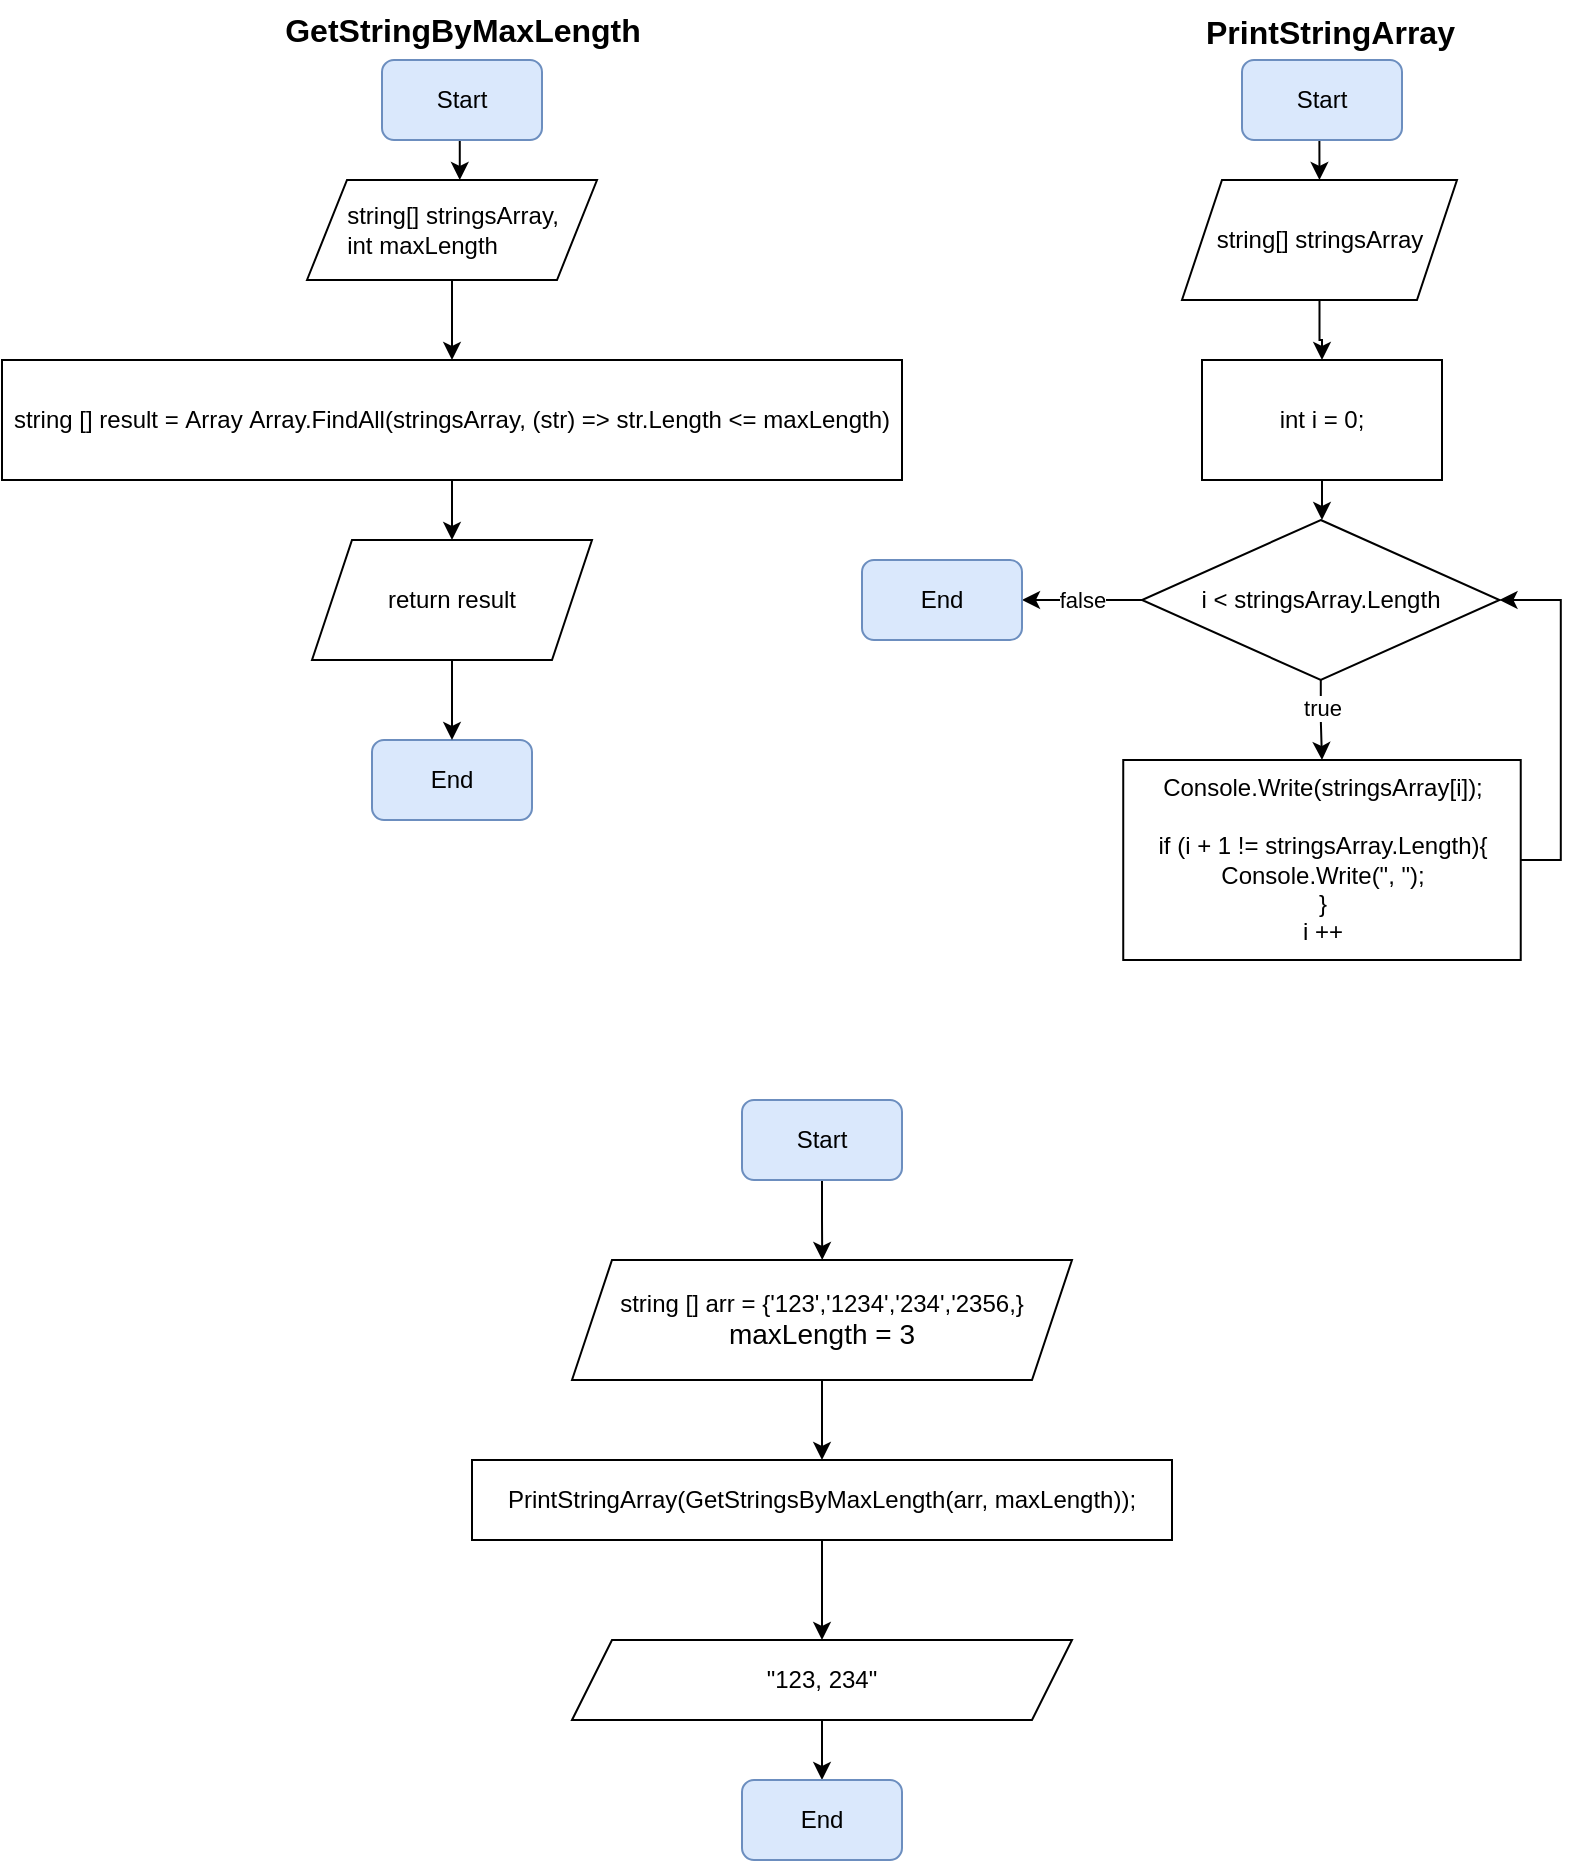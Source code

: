 <mxfile version="21.6.6" type="github">
  <diagram name="Page-1" id="o2w4KF4pfiHse8Is-Cye">
    <mxGraphModel dx="951" dy="763" grid="1" gridSize="10" guides="1" tooltips="1" connect="1" arrows="1" fold="1" page="1" pageScale="1" pageWidth="850" pageHeight="1100" math="0" shadow="0">
      <root>
        <mxCell id="0" />
        <mxCell id="1" parent="0" />
        <mxCell id="BmoPFC_U9LYgwElP9nIV-14" value="GetStringByMaxLength" style="text;html=1;align=center;verticalAlign=middle;resizable=0;points=[];autosize=1;strokeColor=none;fillColor=none;fontSize=16;fontStyle=1" vertex="1" parent="1">
          <mxGeometry x="130" y="20" width="200" height="30" as="geometry" />
        </mxCell>
        <mxCell id="BmoPFC_U9LYgwElP9nIV-20" value="PrintStringArray" style="text;whiteSpace=wrap;fontSize=16;fontStyle=1" vertex="1" parent="1">
          <mxGeometry x="600" y="20" width="120" height="40" as="geometry" />
        </mxCell>
        <mxCell id="BmoPFC_U9LYgwElP9nIV-30" style="edgeStyle=orthogonalEdgeStyle;rounded=0;orthogonalLoop=1;jettySize=auto;html=1;exitX=0.5;exitY=1;exitDx=0;exitDy=0;" edge="1" parent="1">
          <mxGeometry relative="1" as="geometry">
            <mxPoint x="228.89" y="90" as="sourcePoint" />
            <mxPoint x="228.89" y="110" as="targetPoint" />
          </mxGeometry>
        </mxCell>
        <mxCell id="BmoPFC_U9LYgwElP9nIV-31" value="Start" style="rounded=1;whiteSpace=wrap;html=1;fillColor=#dae8fc;strokeColor=#6c8ebf;" vertex="1" parent="1">
          <mxGeometry x="190" y="50" width="80" height="40" as="geometry" />
        </mxCell>
        <mxCell id="BmoPFC_U9LYgwElP9nIV-32" value="End" style="rounded=1;whiteSpace=wrap;html=1;fillColor=#dae8fc;strokeColor=#6c8ebf;" vertex="1" parent="1">
          <mxGeometry x="185" y="390" width="80" height="40" as="geometry" />
        </mxCell>
        <mxCell id="BmoPFC_U9LYgwElP9nIV-35" value="" style="edgeStyle=orthogonalEdgeStyle;rounded=0;orthogonalLoop=1;jettySize=auto;html=1;" edge="1" parent="1" source="BmoPFC_U9LYgwElP9nIV-33" target="BmoPFC_U9LYgwElP9nIV-34">
          <mxGeometry relative="1" as="geometry" />
        </mxCell>
        <mxCell id="BmoPFC_U9LYgwElP9nIV-33" value="&lt;div style=&quot;border-color: var(--border-color); text-align: justify;&quot;&gt;string[] stringsArray,&lt;/div&gt;&lt;div style=&quot;border-color: var(--border-color); text-align: justify;&quot;&gt;&lt;span style=&quot;border-color: var(--border-color); background-color: initial;&quot;&gt;int maxLength&lt;/span&gt;&lt;/div&gt;" style="shape=parallelogram;perimeter=parallelogramPerimeter;whiteSpace=wrap;html=1;fixedSize=1;" vertex="1" parent="1">
          <mxGeometry x="152.5" y="110" width="145" height="50" as="geometry" />
        </mxCell>
        <mxCell id="BmoPFC_U9LYgwElP9nIV-37" style="edgeStyle=orthogonalEdgeStyle;rounded=0;orthogonalLoop=1;jettySize=auto;html=1;exitX=0.5;exitY=1;exitDx=0;exitDy=0;" edge="1" parent="1" source="BmoPFC_U9LYgwElP9nIV-34" target="BmoPFC_U9LYgwElP9nIV-38">
          <mxGeometry relative="1" as="geometry">
            <mxPoint x="440.111" y="280" as="targetPoint" />
          </mxGeometry>
        </mxCell>
        <mxCell id="BmoPFC_U9LYgwElP9nIV-34" value="string [] result =&amp;nbsp;Array&amp;nbsp;Array.FindAll(stringsArray, (str) =&amp;gt; str.Length &amp;lt;= maxLength)" style="rounded=0;whiteSpace=wrap;html=1;align=center;" vertex="1" parent="1">
          <mxGeometry y="200" width="450" height="60" as="geometry" />
        </mxCell>
        <mxCell id="BmoPFC_U9LYgwElP9nIV-39" style="edgeStyle=orthogonalEdgeStyle;rounded=0;orthogonalLoop=1;jettySize=auto;html=1;exitX=0.5;exitY=1;exitDx=0;exitDy=0;entryX=0.5;entryY=0;entryDx=0;entryDy=0;" edge="1" parent="1" source="BmoPFC_U9LYgwElP9nIV-38" target="BmoPFC_U9LYgwElP9nIV-32">
          <mxGeometry relative="1" as="geometry" />
        </mxCell>
        <mxCell id="BmoPFC_U9LYgwElP9nIV-38" value="return result" style="shape=parallelogram;perimeter=parallelogramPerimeter;whiteSpace=wrap;html=1;fixedSize=1;" vertex="1" parent="1">
          <mxGeometry x="155" y="290" width="140" height="60" as="geometry" />
        </mxCell>
        <mxCell id="BmoPFC_U9LYgwElP9nIV-67" style="edgeStyle=orthogonalEdgeStyle;rounded=0;orthogonalLoop=1;jettySize=auto;html=1;exitX=0.5;exitY=1;exitDx=0;exitDy=0;entryX=0.5;entryY=0;entryDx=0;entryDy=0;" edge="1" parent="1" source="BmoPFC_U9LYgwElP9nIV-40" target="BmoPFC_U9LYgwElP9nIV-44">
          <mxGeometry relative="1" as="geometry" />
        </mxCell>
        <mxCell id="BmoPFC_U9LYgwElP9nIV-40" value="Start" style="rounded=1;whiteSpace=wrap;html=1;fillColor=#dae8fc;strokeColor=#6c8ebf;" vertex="1" parent="1">
          <mxGeometry x="620" y="50" width="80" height="40" as="geometry" />
        </mxCell>
        <mxCell id="BmoPFC_U9LYgwElP9nIV-48" value="" style="edgeStyle=orthogonalEdgeStyle;rounded=0;orthogonalLoop=1;jettySize=auto;html=1;" edge="1" parent="1" source="BmoPFC_U9LYgwElP9nIV-44" target="BmoPFC_U9LYgwElP9nIV-47">
          <mxGeometry relative="1" as="geometry" />
        </mxCell>
        <mxCell id="BmoPFC_U9LYgwElP9nIV-44" value="&lt;div style=&quot;border-color: var(--border-color); text-align: justify;&quot;&gt;string[] stringsArray&lt;/div&gt;" style="shape=parallelogram;perimeter=parallelogramPerimeter;whiteSpace=wrap;html=1;fixedSize=1;" vertex="1" parent="1">
          <mxGeometry x="589.99" y="110" width="137.5" height="60" as="geometry" />
        </mxCell>
        <mxCell id="BmoPFC_U9LYgwElP9nIV-50" value="" style="edgeStyle=orthogonalEdgeStyle;rounded=0;orthogonalLoop=1;jettySize=auto;html=1;" edge="1" parent="1" source="BmoPFC_U9LYgwElP9nIV-47" target="BmoPFC_U9LYgwElP9nIV-49">
          <mxGeometry relative="1" as="geometry" />
        </mxCell>
        <mxCell id="BmoPFC_U9LYgwElP9nIV-47" value="int i = 0;" style="whiteSpace=wrap;html=1;" vertex="1" parent="1">
          <mxGeometry x="600" y="200" width="120" height="60" as="geometry" />
        </mxCell>
        <mxCell id="BmoPFC_U9LYgwElP9nIV-57" value="" style="edgeStyle=orthogonalEdgeStyle;rounded=0;orthogonalLoop=1;jettySize=auto;html=1;" edge="1" parent="1" source="BmoPFC_U9LYgwElP9nIV-49" target="BmoPFC_U9LYgwElP9nIV-56">
          <mxGeometry relative="1" as="geometry" />
        </mxCell>
        <mxCell id="BmoPFC_U9LYgwElP9nIV-65" value="true" style="edgeLabel;html=1;align=center;verticalAlign=middle;resizable=0;points=[];" vertex="1" connectable="0" parent="BmoPFC_U9LYgwElP9nIV-57">
          <mxGeometry x="-0.318" relative="1" as="geometry">
            <mxPoint as="offset" />
          </mxGeometry>
        </mxCell>
        <mxCell id="BmoPFC_U9LYgwElP9nIV-70" value="false" style="edgeStyle=orthogonalEdgeStyle;rounded=0;orthogonalLoop=1;jettySize=auto;html=1;" edge="1" parent="1" source="BmoPFC_U9LYgwElP9nIV-49" target="BmoPFC_U9LYgwElP9nIV-53">
          <mxGeometry relative="1" as="geometry" />
        </mxCell>
        <mxCell id="BmoPFC_U9LYgwElP9nIV-49" value="i &amp;lt; stringsArray.Length" style="rhombus;whiteSpace=wrap;html=1;" vertex="1" parent="1">
          <mxGeometry x="570" y="280" width="178.75" height="80" as="geometry" />
        </mxCell>
        <mxCell id="BmoPFC_U9LYgwElP9nIV-53" value="End" style="rounded=1;whiteSpace=wrap;html=1;fillColor=#dae8fc;strokeColor=#6c8ebf;" vertex="1" parent="1">
          <mxGeometry x="430" y="300" width="80" height="40" as="geometry" />
        </mxCell>
        <mxCell id="BmoPFC_U9LYgwElP9nIV-68" style="edgeStyle=orthogonalEdgeStyle;rounded=0;orthogonalLoop=1;jettySize=auto;html=1;exitX=1;exitY=0.5;exitDx=0;exitDy=0;entryX=1;entryY=0.5;entryDx=0;entryDy=0;" edge="1" parent="1" source="BmoPFC_U9LYgwElP9nIV-56" target="BmoPFC_U9LYgwElP9nIV-49">
          <mxGeometry relative="1" as="geometry" />
        </mxCell>
        <mxCell id="BmoPFC_U9LYgwElP9nIV-56" value="Console.Write(stringsArray[i]);&lt;br&gt;&lt;br&gt;if (i + 1 != stringsArray.Length){ Console.Write(&quot;, &quot;);&lt;br&gt;}&lt;br&gt;i ++" style="whiteSpace=wrap;html=1;" vertex="1" parent="1">
          <mxGeometry x="560.62" y="400" width="198.75" height="100" as="geometry" />
        </mxCell>
        <mxCell id="BmoPFC_U9LYgwElP9nIV-74" style="edgeStyle=orthogonalEdgeStyle;rounded=0;orthogonalLoop=1;jettySize=auto;html=1;exitX=0.5;exitY=1;exitDx=0;exitDy=0;" edge="1" parent="1" source="BmoPFC_U9LYgwElP9nIV-71">
          <mxGeometry relative="1" as="geometry">
            <mxPoint x="410.111" y="650" as="targetPoint" />
          </mxGeometry>
        </mxCell>
        <mxCell id="BmoPFC_U9LYgwElP9nIV-71" value="Start" style="rounded=1;whiteSpace=wrap;html=1;fillColor=#dae8fc;strokeColor=#6c8ebf;" vertex="1" parent="1">
          <mxGeometry x="370" y="570" width="80" height="40" as="geometry" />
        </mxCell>
        <mxCell id="BmoPFC_U9LYgwElP9nIV-77" value="" style="edgeStyle=orthogonalEdgeStyle;rounded=0;orthogonalLoop=1;jettySize=auto;html=1;" edge="1" parent="1" source="BmoPFC_U9LYgwElP9nIV-75" target="BmoPFC_U9LYgwElP9nIV-76">
          <mxGeometry relative="1" as="geometry" />
        </mxCell>
        <mxCell id="BmoPFC_U9LYgwElP9nIV-75" value="string [] arr = {&#39;123&#39;,&#39;1234&#39;,&#39;234&#39;,&#39;2356,}&lt;br style=&quot;border-color: var(--border-color); font-size: 14px; text-align: left;&quot;&gt;&lt;span style=&quot;font-size: 14px; text-align: left;&quot;&gt;maxLength = 3&lt;/span&gt;" style="shape=parallelogram;perimeter=parallelogramPerimeter;whiteSpace=wrap;html=1;fixedSize=1;" vertex="1" parent="1">
          <mxGeometry x="285" y="650" width="250" height="60" as="geometry" />
        </mxCell>
        <mxCell id="BmoPFC_U9LYgwElP9nIV-79" value="" style="edgeStyle=orthogonalEdgeStyle;rounded=0;orthogonalLoop=1;jettySize=auto;html=1;" edge="1" parent="1" source="BmoPFC_U9LYgwElP9nIV-76" target="BmoPFC_U9LYgwElP9nIV-78">
          <mxGeometry relative="1" as="geometry" />
        </mxCell>
        <mxCell id="BmoPFC_U9LYgwElP9nIV-76" value="PrintStringArray(GetStringsByMaxLength(arr, maxLength));" style="whiteSpace=wrap;html=1;" vertex="1" parent="1">
          <mxGeometry x="235" y="750" width="350" height="40" as="geometry" />
        </mxCell>
        <mxCell id="BmoPFC_U9LYgwElP9nIV-81" value="" style="edgeStyle=orthogonalEdgeStyle;rounded=0;orthogonalLoop=1;jettySize=auto;html=1;" edge="1" parent="1" source="BmoPFC_U9LYgwElP9nIV-78" target="BmoPFC_U9LYgwElP9nIV-80">
          <mxGeometry relative="1" as="geometry" />
        </mxCell>
        <mxCell id="BmoPFC_U9LYgwElP9nIV-78" value="&quot;123, 234&quot;" style="shape=parallelogram;perimeter=parallelogramPerimeter;whiteSpace=wrap;html=1;fixedSize=1;" vertex="1" parent="1">
          <mxGeometry x="285" y="840" width="250" height="40" as="geometry" />
        </mxCell>
        <mxCell id="BmoPFC_U9LYgwElP9nIV-80" value="End" style="rounded=1;whiteSpace=wrap;html=1;fillColor=#dae8fc;strokeColor=#6c8ebf;" vertex="1" parent="1">
          <mxGeometry x="370" y="910" width="80" height="40" as="geometry" />
        </mxCell>
      </root>
    </mxGraphModel>
  </diagram>
</mxfile>
